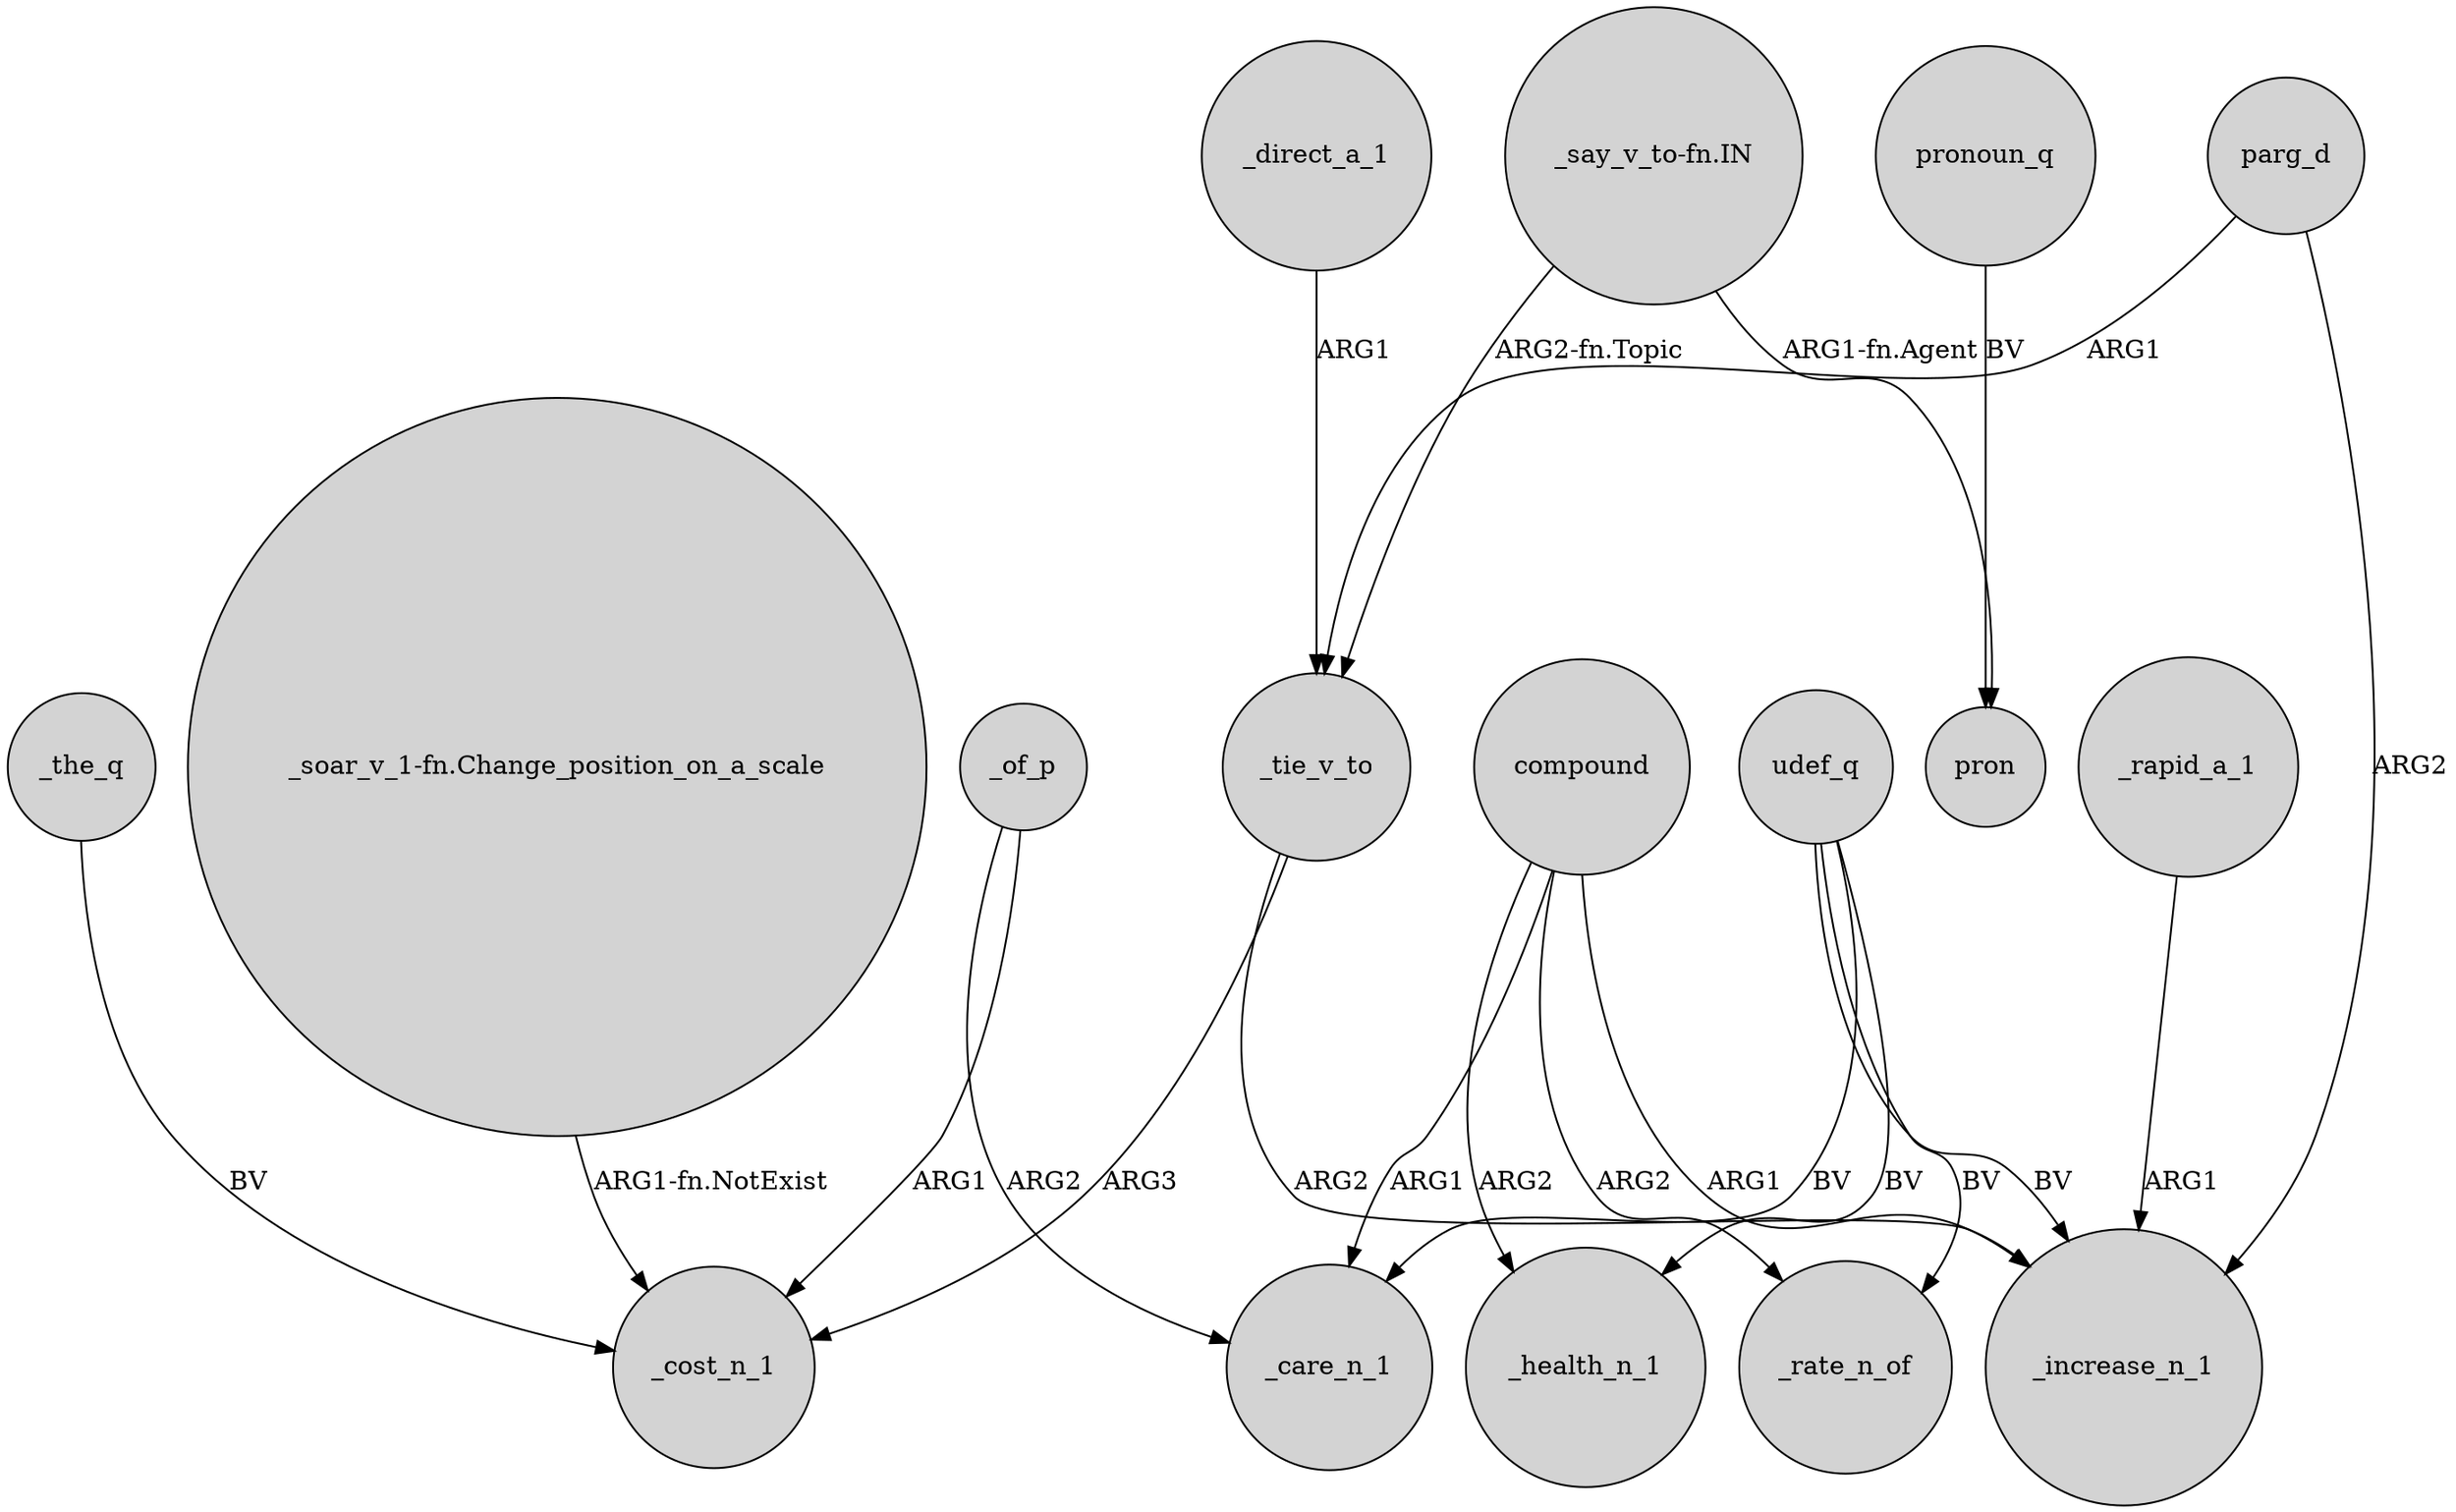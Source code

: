 digraph {
	node [shape=circle style=filled]
	_direct_a_1 -> _tie_v_to [label=ARG1]
	udef_q -> _care_n_1 [label=BV]
	udef_q -> _rate_n_of [label=BV]
	_rapid_a_1 -> _increase_n_1 [label=ARG1]
	"_say_v_to-fn.IN" -> _tie_v_to [label="ARG2-fn.Topic"]
	_the_q -> _cost_n_1 [label=BV]
	_of_p -> _cost_n_1 [label=ARG1]
	_tie_v_to -> _cost_n_1 [label=ARG3]
	pronoun_q -> pron [label=BV]
	_of_p -> _care_n_1 [label=ARG2]
	parg_d -> _tie_v_to [label=ARG1]
	compound -> _rate_n_of [label=ARG2]
	compound -> _health_n_1 [label=ARG2]
	udef_q -> _increase_n_1 [label=BV]
	udef_q -> _health_n_1 [label=BV]
	"_soar_v_1-fn.Change_position_on_a_scale" -> _cost_n_1 [label="ARG1-fn.NotExist"]
	parg_d -> _increase_n_1 [label=ARG2]
	"_say_v_to-fn.IN" -> pron [label="ARG1-fn.Agent"]
	compound -> _increase_n_1 [label=ARG1]
	compound -> _care_n_1 [label=ARG1]
	_tie_v_to -> _increase_n_1 [label=ARG2]
}
